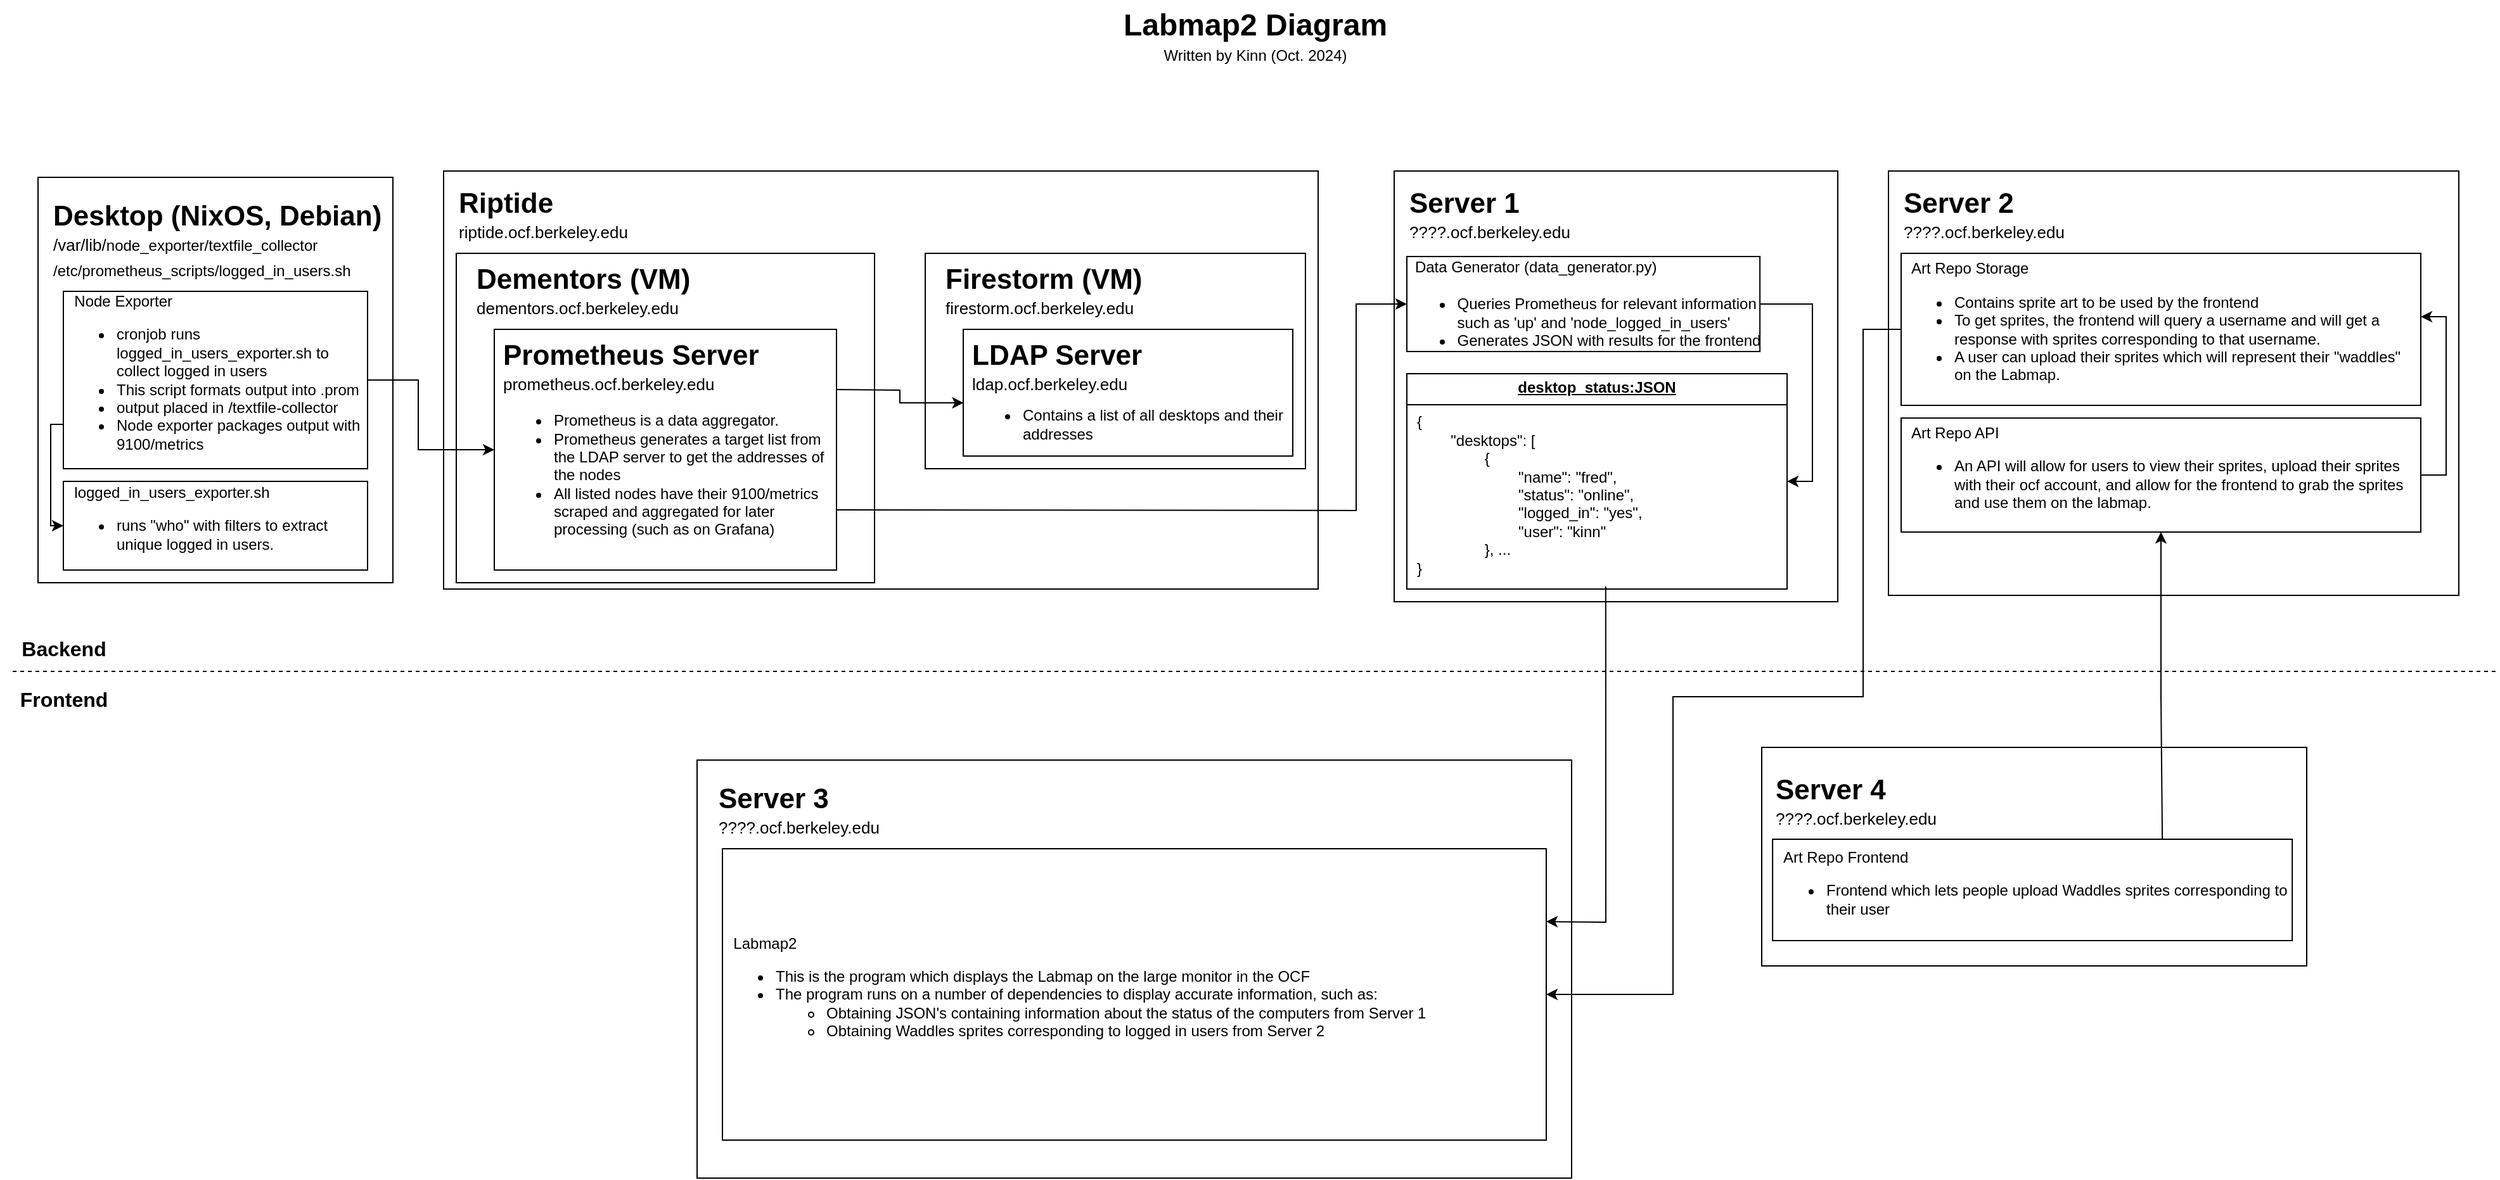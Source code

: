 <mxfile version="24.7.17">
  <diagram name="Page-1" id="e7e014a7-5840-1c2e-5031-d8a46d1fe8dd">
    <mxGraphModel dx="682" dy="422" grid="1" gridSize="10" guides="1" tooltips="1" connect="1" arrows="1" fold="1" page="1" pageScale="1" pageWidth="1980" pageHeight="1080" background="none" math="0" shadow="0">
      <root>
        <mxCell id="0" />
        <mxCell id="1" parent="0" />
        <mxCell id="_R0oTAtTKJcegxaHf9_w-74" value="" style="rounded=0;whiteSpace=wrap;html=1;" vertex="1" parent="1">
          <mxGeometry x="350" y="145" width="690" height="330" as="geometry" />
        </mxCell>
        <mxCell id="_R0oTAtTKJcegxaHf9_w-70" value="" style="rounded=0;whiteSpace=wrap;html=1;" vertex="1" parent="1">
          <mxGeometry x="360" y="210" width="330" height="260" as="geometry" />
        </mxCell>
        <mxCell id="_R0oTAtTKJcegxaHf9_w-41" value="" style="endArrow=none;dashed=1;html=1;rounded=0;" edge="1" parent="1">
          <mxGeometry width="50" height="50" relative="1" as="geometry">
            <mxPoint x="10" y="540" as="sourcePoint" />
            <mxPoint x="1970" y="540" as="targetPoint" />
          </mxGeometry>
        </mxCell>
        <mxCell id="_R0oTAtTKJcegxaHf9_w-42" value="Labmap2 Diagram" style="text;strokeColor=none;fillColor=none;html=1;fontSize=24;fontStyle=1;verticalAlign=middle;align=center;" vertex="1" parent="1">
          <mxGeometry x="940" y="10" width="100" height="40" as="geometry" />
        </mxCell>
        <mxCell id="_R0oTAtTKJcegxaHf9_w-43" value="&lt;font style=&quot;font-size: 16px;&quot;&gt;Frontend&lt;/font&gt;" style="text;strokeColor=none;fillColor=none;html=1;fontSize=24;fontStyle=1;verticalAlign=middle;align=center;" vertex="1" parent="1">
          <mxGeometry y="540" width="100" height="40" as="geometry" />
        </mxCell>
        <mxCell id="_R0oTAtTKJcegxaHf9_w-46" value="&lt;font style=&quot;font-size: 16px;&quot;&gt;Backend&lt;/font&gt;" style="text;strokeColor=none;fillColor=none;html=1;fontSize=24;fontStyle=1;verticalAlign=middle;align=center;" vertex="1" parent="1">
          <mxGeometry y="500" width="100" height="40" as="geometry" />
        </mxCell>
        <mxCell id="_R0oTAtTKJcegxaHf9_w-58" value="" style="rounded=0;whiteSpace=wrap;html=1;" vertex="1" parent="1">
          <mxGeometry x="30" y="150" width="280" height="320" as="geometry" />
        </mxCell>
        <mxCell id="_R0oTAtTKJcegxaHf9_w-59" value="&amp;nbsp; Node Exporter&lt;div&gt;&lt;ul&gt;&lt;li&gt;cronjob runs logged_in_users_exporter.sh to collect logged in users&lt;/li&gt;&lt;li&gt;This script formats output into .prom&lt;/li&gt;&lt;li&gt;output placed in /textfile-collector&lt;/li&gt;&lt;li&gt;Node exporter packages output with 9100/metrics&lt;/li&gt;&lt;/ul&gt;&lt;/div&gt;" style="rounded=0;whiteSpace=wrap;html=1;align=left;" vertex="1" parent="1">
          <mxGeometry x="50" y="240" width="240" height="140" as="geometry" />
        </mxCell>
        <mxCell id="_R0oTAtTKJcegxaHf9_w-61" value="&lt;font style=&quot;font-size: 22px;&quot;&gt;Desktop (NixOS, Debian)&lt;/font&gt;" style="text;strokeColor=none;fillColor=none;html=1;fontSize=24;fontStyle=1;verticalAlign=middle;align=left;" vertex="1" parent="1">
          <mxGeometry x="40" y="160" width="260" height="40" as="geometry" />
        </mxCell>
        <mxCell id="_R0oTAtTKJcegxaHf9_w-62" value="&amp;nbsp; logged_in_users_exporter.sh&lt;div&gt;&lt;ul&gt;&lt;li&gt;runs &quot;who&quot; with filters to extract unique logged in users.&lt;/li&gt;&lt;/ul&gt;&lt;/div&gt;" style="rounded=0;whiteSpace=wrap;html=1;align=left;" vertex="1" parent="1">
          <mxGeometry x="50" y="390" width="240" height="70" as="geometry" />
        </mxCell>
        <mxCell id="_R0oTAtTKJcegxaHf9_w-63" value="&lt;span style=&quot;font-size: 13px; font-weight: 400;&quot;&gt;/var/lib/&lt;/span&gt;&lt;span style=&quot;font-weight: normal; font-size: 12px;&quot;&gt;&lt;font style=&quot;font-size: 12px;&quot;&gt;node_exporter/textfile_collector&lt;/font&gt;&lt;/span&gt;" style="text;strokeColor=none;fillColor=none;html=1;fontSize=24;fontStyle=1;verticalAlign=middle;align=left;" vertex="1" parent="1">
          <mxGeometry x="40" y="190" width="260" height="20" as="geometry" />
        </mxCell>
        <mxCell id="_R0oTAtTKJcegxaHf9_w-64" value="&lt;span style=&quot;font-weight: 400;&quot;&gt;&lt;font style=&quot;font-size: 12px;&quot;&gt;/etc/prometheus_scripts/logged_in_users.sh&lt;/font&gt;&lt;/span&gt;" style="text;strokeColor=none;fillColor=none;html=1;fontSize=24;fontStyle=1;verticalAlign=middle;align=left;" vertex="1" parent="1">
          <mxGeometry x="40" y="210" width="260" height="20" as="geometry" />
        </mxCell>
        <mxCell id="_R0oTAtTKJcegxaHf9_w-65" value="" style="rounded=0;whiteSpace=wrap;html=1;" vertex="1" parent="1">
          <mxGeometry x="390" y="270" width="270" height="190" as="geometry" />
        </mxCell>
        <mxCell id="_R0oTAtTKJcegxaHf9_w-66" value="&lt;span style=&quot;font-size: 22px;&quot;&gt;Prometheus Server&lt;/span&gt;" style="text;strokeColor=none;fillColor=none;html=1;fontSize=24;fontStyle=1;verticalAlign=middle;align=left;" vertex="1" parent="1">
          <mxGeometry x="395" y="270" width="260" height="40" as="geometry" />
        </mxCell>
        <mxCell id="_R0oTAtTKJcegxaHf9_w-67" value="&lt;span style=&quot;font-size: 13px; font-weight: 400;&quot;&gt;prometheus.ocf.berkeley.edu&lt;/span&gt;" style="text;strokeColor=none;fillColor=none;html=1;fontSize=24;fontStyle=1;verticalAlign=middle;align=left;" vertex="1" parent="1">
          <mxGeometry x="395" y="300" width="260" height="20" as="geometry" />
        </mxCell>
        <mxCell id="_R0oTAtTKJcegxaHf9_w-69" value="&lt;ul style=&quot;font-size: 12px;&quot;&gt;&lt;li&gt;&lt;span style=&quot;font-size: 12px; font-weight: 400;&quot;&gt;Prometheus is a data aggregator.&lt;/span&gt;&lt;/li&gt;&lt;li&gt;&lt;span style=&quot;font-weight: 400;&quot;&gt;Prometheus generates a target list from&lt;br&gt;the LDAP server to get the addresses of&lt;br&gt;the nodes&lt;/span&gt;&lt;/li&gt;&lt;li&gt;&lt;span style=&quot;font-weight: 400;&quot;&gt;All listed nodes have their 9100/metrics&lt;br&gt;scraped and aggregated for later&lt;br&gt;processing (such as on Grafana)&lt;/span&gt;&lt;/li&gt;&lt;/ul&gt;" style="text;strokeColor=none;fillColor=none;html=1;fontSize=24;fontStyle=1;verticalAlign=middle;align=left;" vertex="1" parent="1">
          <mxGeometry x="395" y="330" width="260" height="110" as="geometry" />
        </mxCell>
        <mxCell id="_R0oTAtTKJcegxaHf9_w-72" value="&lt;span style=&quot;font-size: 22px;&quot;&gt;Dementors (VM)&lt;/span&gt;" style="text;strokeColor=none;fillColor=none;html=1;fontSize=24;fontStyle=1;verticalAlign=middle;align=left;" vertex="1" parent="1">
          <mxGeometry x="374" y="210" width="260" height="40" as="geometry" />
        </mxCell>
        <mxCell id="_R0oTAtTKJcegxaHf9_w-73" value="&lt;span style=&quot;font-size: 13px; font-weight: 400;&quot;&gt;dementors.ocf.berkeley.edu&lt;/span&gt;" style="text;strokeColor=none;fillColor=none;html=1;fontSize=24;fontStyle=1;verticalAlign=middle;align=left;" vertex="1" parent="1">
          <mxGeometry x="374" y="240" width="260" height="20" as="geometry" />
        </mxCell>
        <mxCell id="_R0oTAtTKJcegxaHf9_w-75" value="&lt;span style=&quot;font-size: 22px;&quot;&gt;Riptide&lt;/span&gt;" style="text;strokeColor=none;fillColor=none;html=1;fontSize=24;fontStyle=1;verticalAlign=middle;align=left;" vertex="1" parent="1">
          <mxGeometry x="360" y="150" width="260" height="40" as="geometry" />
        </mxCell>
        <mxCell id="_R0oTAtTKJcegxaHf9_w-76" value="&lt;span style=&quot;font-size: 13px; font-weight: 400;&quot;&gt;riptide.ocf.berkeley.edu&lt;/span&gt;" style="text;strokeColor=none;fillColor=none;html=1;fontSize=24;fontStyle=1;verticalAlign=middle;align=left;" vertex="1" parent="1">
          <mxGeometry x="360" y="180" width="260" height="20" as="geometry" />
        </mxCell>
        <mxCell id="_R0oTAtTKJcegxaHf9_w-77" value="" style="endArrow=classic;html=1;rounded=0;exitX=1;exitY=0.5;exitDx=0;exitDy=0;entryX=0;entryY=0.5;entryDx=0;entryDy=0;" edge="1" parent="1" source="_R0oTAtTKJcegxaHf9_w-59" target="_R0oTAtTKJcegxaHf9_w-65">
          <mxGeometry width="50" height="50" relative="1" as="geometry">
            <mxPoint x="520" y="490" as="sourcePoint" />
            <mxPoint x="570" y="440" as="targetPoint" />
            <Array as="points">
              <mxPoint x="330" y="310" />
              <mxPoint x="330" y="365" />
            </Array>
          </mxGeometry>
        </mxCell>
        <mxCell id="_R0oTAtTKJcegxaHf9_w-80" style="edgeStyle=orthogonalEdgeStyle;rounded=0;orthogonalLoop=1;jettySize=auto;html=1;exitX=0.5;exitY=1;exitDx=0;exitDy=0;" edge="1" parent="1" source="_R0oTAtTKJcegxaHf9_w-59" target="_R0oTAtTKJcegxaHf9_w-59">
          <mxGeometry relative="1" as="geometry" />
        </mxCell>
        <mxCell id="_R0oTAtTKJcegxaHf9_w-82" value="" style="endArrow=classic;html=1;rounded=0;exitX=0;exitY=0.75;exitDx=0;exitDy=0;entryX=0;entryY=0.5;entryDx=0;entryDy=0;" edge="1" parent="1" source="_R0oTAtTKJcegxaHf9_w-59" target="_R0oTAtTKJcegxaHf9_w-62">
          <mxGeometry width="50" height="50" relative="1" as="geometry">
            <mxPoint x="150" y="390" as="sourcePoint" />
            <mxPoint x="200" y="340" as="targetPoint" />
            <Array as="points">
              <mxPoint x="40" y="345" />
              <mxPoint x="40" y="425" />
            </Array>
          </mxGeometry>
        </mxCell>
        <mxCell id="_R0oTAtTKJcegxaHf9_w-83" value="" style="rounded=0;whiteSpace=wrap;html=1;" vertex="1" parent="1">
          <mxGeometry x="1100" y="145" width="350" height="340" as="geometry" />
        </mxCell>
        <mxCell id="_R0oTAtTKJcegxaHf9_w-84" value="&lt;span style=&quot;font-size: 22px;&quot;&gt;Server 1&lt;/span&gt;" style="text;strokeColor=none;fillColor=none;html=1;fontSize=24;fontStyle=1;verticalAlign=middle;align=left;" vertex="1" parent="1">
          <mxGeometry x="1110" y="150" width="260" height="40" as="geometry" />
        </mxCell>
        <mxCell id="_R0oTAtTKJcegxaHf9_w-85" value="&lt;span style=&quot;font-size: 13px; font-weight: 400;&quot;&gt;????.ocf.berkeley.edu&lt;/span&gt;" style="text;strokeColor=none;fillColor=none;html=1;fontSize=24;fontStyle=1;verticalAlign=middle;align=left;" vertex="1" parent="1">
          <mxGeometry x="1110" y="180" width="260" height="20" as="geometry" />
        </mxCell>
        <mxCell id="_R0oTAtTKJcegxaHf9_w-88" value="&lt;div style=&quot;font-size: 24px; font-weight: 700; text-align: left; text-wrap: nowrap;&quot;&gt;&lt;span style=&quot;font-size: 12px; font-weight: 400;&quot;&gt;&amp;nbsp; Data Generator (data_generator.py)&lt;/span&gt;&lt;/div&gt;&lt;ul style=&quot;font-weight: 700; text-align: left; text-wrap: nowrap;&quot;&gt;&lt;li&gt;&lt;span style=&quot;font-weight: 400;&quot;&gt;Queries Prometheus for relevant information&lt;br&gt;such as &#39;up&#39; and &#39;node_logged_in_users&#39;&lt;/span&gt;&lt;/li&gt;&lt;li&gt;&lt;span style=&quot;font-weight: 400;&quot;&gt;Generates JSON with results for the frontend&lt;/span&gt;&lt;/li&gt;&lt;/ul&gt;" style="rounded=0;whiteSpace=wrap;html=1;" vertex="1" parent="1">
          <mxGeometry x="1110" y="212.5" width="278.57" height="75" as="geometry" />
        </mxCell>
        <mxCell id="_R0oTAtTKJcegxaHf9_w-89" value="&lt;p style=&quot;margin:0px;margin-top:4px;text-align:center;text-decoration:underline;&quot;&gt;&lt;b&gt;desktop_status:JSON&lt;/b&gt;&lt;/p&gt;&lt;hr size=&quot;1&quot; style=&quot;border-style:solid;&quot;&gt;&lt;p style=&quot;margin:0px;margin-left:8px;&quot;&gt;{&lt;/p&gt;&lt;p style=&quot;margin:0px;margin-left:8px;&quot;&gt;&lt;span style=&quot;white-space: pre;&quot;&gt;&#x9;&lt;/span&gt;&quot;desktops&quot;: [&lt;/p&gt;&lt;p style=&quot;margin:0px;margin-left:8px;&quot;&gt;&lt;span style=&quot;white-space: pre;&quot;&gt;&#x9;&lt;/span&gt;&lt;span style=&quot;white-space: pre;&quot;&gt;&#x9;&lt;/span&gt;{&lt;br&gt;&lt;/p&gt;&lt;p style=&quot;margin:0px;margin-left:8px;&quot;&gt;&lt;span style=&quot;white-space: pre;&quot;&gt;&#x9;&lt;/span&gt;&lt;span style=&quot;white-space: pre;&quot;&gt;&#x9;&lt;/span&gt;&lt;span style=&quot;white-space: pre;&quot;&gt;&#x9;&lt;/span&gt;&quot;name&quot;: &quot;fred&quot;,&lt;br&gt;&lt;/p&gt;&lt;p style=&quot;margin:0px;margin-left:8px;&quot;&gt;&lt;span style=&quot;white-space: pre;&quot;&gt;&#x9;&lt;/span&gt;&lt;span style=&quot;white-space: pre;&quot;&gt;&#x9;&lt;/span&gt;&lt;span style=&quot;white-space: pre;&quot;&gt;&#x9;&lt;/span&gt;&quot;status&quot;: &quot;online&quot;,&lt;br&gt;&lt;/p&gt;&lt;p style=&quot;margin:0px;margin-left:8px;&quot;&gt;&lt;span style=&quot;white-space: pre;&quot;&gt;&#x9;&lt;/span&gt;&lt;span style=&quot;white-space: pre;&quot;&gt;&#x9;&lt;/span&gt;&lt;span style=&quot;white-space: pre;&quot;&gt;&#x9;&lt;/span&gt;&quot;logged_in&quot;: &quot;yes&quot;,&lt;br&gt;&lt;/p&gt;&lt;p style=&quot;margin:0px;margin-left:8px;&quot;&gt;&lt;span style=&quot;white-space: pre;&quot;&gt;&#x9;&lt;/span&gt;&lt;span style=&quot;white-space: pre;&quot;&gt;&#x9;&lt;/span&gt;&lt;span style=&quot;white-space: pre;&quot;&gt;&#x9;&lt;/span&gt;&quot;user&quot;: &quot;kinn&quot;&lt;br&gt;&lt;/p&gt;&lt;p style=&quot;margin:0px;margin-left:8px;&quot;&gt;&lt;span style=&quot;white-space: pre;&quot;&gt;&#x9;&lt;/span&gt;&lt;span style=&quot;white-space: pre;&quot;&gt;&#x9;&lt;/span&gt;}, ...&lt;br&gt;&lt;/p&gt;&lt;p style=&quot;margin:0px;margin-left:8px;&quot;&gt;}&lt;/p&gt;&lt;p style=&quot;margin:0px;margin-left:8px;&quot;&gt;&lt;span style=&quot;white-space: pre;&quot;&gt;&#x9;&lt;/span&gt;&lt;br&gt;&lt;/p&gt;" style="verticalAlign=top;align=left;overflow=fill;html=1;whiteSpace=wrap;" vertex="1" parent="1">
          <mxGeometry x="1110" y="305" width="300" height="170" as="geometry" />
        </mxCell>
        <mxCell id="_R0oTAtTKJcegxaHf9_w-91" value="" style="endArrow=classic;html=1;rounded=0;exitX=1;exitY=0.5;exitDx=0;exitDy=0;entryX=1;entryY=0.5;entryDx=0;entryDy=0;" edge="1" parent="1" source="_R0oTAtTKJcegxaHf9_w-88" target="_R0oTAtTKJcegxaHf9_w-89">
          <mxGeometry width="50" height="50" relative="1" as="geometry">
            <mxPoint x="1130" y="365" as="sourcePoint" />
            <mxPoint x="1180" y="315" as="targetPoint" />
            <Array as="points">
              <mxPoint x="1430" y="250" />
              <mxPoint x="1430" y="390" />
            </Array>
          </mxGeometry>
        </mxCell>
        <mxCell id="_R0oTAtTKJcegxaHf9_w-94" value="" style="rounded=0;whiteSpace=wrap;html=1;" vertex="1" parent="1">
          <mxGeometry x="730" y="210" width="300" height="170" as="geometry" />
        </mxCell>
        <mxCell id="_R0oTAtTKJcegxaHf9_w-95" value="" style="rounded=0;whiteSpace=wrap;html=1;" vertex="1" parent="1">
          <mxGeometry x="760" y="270" width="260" height="100" as="geometry" />
        </mxCell>
        <mxCell id="_R0oTAtTKJcegxaHf9_w-96" value="&lt;span style=&quot;font-size: 22px;&quot;&gt;LDAP Server&lt;/span&gt;" style="text;strokeColor=none;fillColor=none;html=1;fontSize=24;fontStyle=1;verticalAlign=middle;align=left;" vertex="1" parent="1">
          <mxGeometry x="765" y="270" width="260" height="40" as="geometry" />
        </mxCell>
        <mxCell id="_R0oTAtTKJcegxaHf9_w-97" value="&lt;span style=&quot;font-size: 13px; font-weight: 400;&quot;&gt;ldap.ocf.berkeley.edu&lt;/span&gt;" style="text;strokeColor=none;fillColor=none;html=1;fontSize=24;fontStyle=1;verticalAlign=middle;align=left;" vertex="1" parent="1">
          <mxGeometry x="765" y="300" width="260" height="20" as="geometry" />
        </mxCell>
        <mxCell id="_R0oTAtTKJcegxaHf9_w-98" value="&lt;ul style=&quot;font-size: 12px;&quot;&gt;&lt;li&gt;&lt;span style=&quot;font-weight: 400;&quot;&gt;Contains a list of all desktops and their&lt;br&gt;addresses&lt;/span&gt;&lt;/li&gt;&lt;/ul&gt;" style="text;strokeColor=none;fillColor=none;html=1;fontSize=24;fontStyle=1;verticalAlign=middle;align=left;" vertex="1" parent="1">
          <mxGeometry x="765" y="330" width="260" height="30" as="geometry" />
        </mxCell>
        <mxCell id="_R0oTAtTKJcegxaHf9_w-99" value="&lt;span style=&quot;font-size: 22px;&quot;&gt;Firestorm (VM)&lt;/span&gt;" style="text;strokeColor=none;fillColor=none;html=1;fontSize=24;fontStyle=1;verticalAlign=middle;align=left;" vertex="1" parent="1">
          <mxGeometry x="744" y="210" width="260" height="40" as="geometry" />
        </mxCell>
        <mxCell id="_R0oTAtTKJcegxaHf9_w-100" value="&lt;span style=&quot;font-size: 13px; font-weight: 400;&quot;&gt;firestorm.ocf.berkeley.edu&lt;/span&gt;" style="text;strokeColor=none;fillColor=none;html=1;fontSize=24;fontStyle=1;verticalAlign=middle;align=left;" vertex="1" parent="1">
          <mxGeometry x="744" y="240" width="260" height="20" as="geometry" />
        </mxCell>
        <mxCell id="_R0oTAtTKJcegxaHf9_w-101" value="" style="endArrow=classic;html=1;rounded=0;exitX=1;exitY=0.25;exitDx=0;exitDy=0;entryX=0.001;entryY=0.58;entryDx=0;entryDy=0;entryPerimeter=0;" edge="1" parent="1" source="_R0oTAtTKJcegxaHf9_w-65" target="_R0oTAtTKJcegxaHf9_w-95">
          <mxGeometry width="50" height="50" relative="1" as="geometry">
            <mxPoint x="740" y="400" as="sourcePoint" />
            <mxPoint x="790" y="350" as="targetPoint" />
            <Array as="points">
              <mxPoint x="710" y="318" />
              <mxPoint x="710" y="328" />
            </Array>
          </mxGeometry>
        </mxCell>
        <mxCell id="_R0oTAtTKJcegxaHf9_w-102" value="" style="endArrow=classic;html=1;rounded=0;exitX=1;exitY=0.75;exitDx=0;exitDy=0;entryX=0;entryY=0.5;entryDx=0;entryDy=0;" edge="1" parent="1" source="_R0oTAtTKJcegxaHf9_w-65" target="_R0oTAtTKJcegxaHf9_w-88">
          <mxGeometry width="50" height="50" relative="1" as="geometry">
            <mxPoint x="740" y="400" as="sourcePoint" />
            <mxPoint x="790" y="350" as="targetPoint" />
            <Array as="points">
              <mxPoint x="1070" y="413" />
              <mxPoint x="1070" y="250" />
            </Array>
          </mxGeometry>
        </mxCell>
        <mxCell id="_R0oTAtTKJcegxaHf9_w-103" value="" style="rounded=0;whiteSpace=wrap;html=1;" vertex="1" parent="1">
          <mxGeometry x="1490" y="145" width="450" height="335" as="geometry" />
        </mxCell>
        <mxCell id="_R0oTAtTKJcegxaHf9_w-104" value="&lt;span style=&quot;font-size: 22px;&quot;&gt;Server 2&lt;/span&gt;" style="text;strokeColor=none;fillColor=none;html=1;fontSize=24;fontStyle=1;verticalAlign=middle;align=left;" vertex="1" parent="1">
          <mxGeometry x="1500" y="150" width="260" height="40" as="geometry" />
        </mxCell>
        <mxCell id="_R0oTAtTKJcegxaHf9_w-105" value="&lt;span style=&quot;font-size: 13px; font-weight: 400;&quot;&gt;????.ocf.berkeley.edu&lt;/span&gt;" style="text;strokeColor=none;fillColor=none;html=1;fontSize=24;fontStyle=1;verticalAlign=middle;align=left;" vertex="1" parent="1">
          <mxGeometry x="1500" y="180" width="260" height="20" as="geometry" />
        </mxCell>
        <mxCell id="_R0oTAtTKJcegxaHf9_w-106" value="&amp;nbsp; Art Repo Storage&lt;div&gt;&lt;ul&gt;&lt;li&gt;Contains sprite art to be used by the frontend&lt;/li&gt;&lt;li&gt;To get sprites, the frontend will query a username and will get a&lt;br&gt;response with sprites corresponding to that username.&lt;/li&gt;&lt;li&gt;A user can upload their sprites which will represent their &quot;waddles&quot;&lt;br&gt;on the Labmap.&lt;/li&gt;&lt;/ul&gt;&lt;/div&gt;" style="rounded=0;whiteSpace=wrap;html=1;align=left;" vertex="1" parent="1">
          <mxGeometry x="1500" y="210" width="410" height="120" as="geometry" />
        </mxCell>
        <mxCell id="_R0oTAtTKJcegxaHf9_w-125" value="&amp;nbsp; Art Repo API&lt;div&gt;&lt;ul&gt;&lt;li&gt;An API will allow for users to view their sprites, upload their sprites with their ocf account, and allow for the frontend to grab the sprites and use them on the labmap.&lt;/li&gt;&lt;/ul&gt;&lt;/div&gt;" style="rounded=0;whiteSpace=wrap;html=1;align=left;" vertex="1" parent="1">
          <mxGeometry x="1500" y="340" width="410" height="90" as="geometry" />
        </mxCell>
        <mxCell id="_R0oTAtTKJcegxaHf9_w-127" value="&lt;span style=&quot;font-weight: normal;&quot;&gt;&lt;font style=&quot;font-size: 12px;&quot;&gt;Written by Kinn (Oct. 2024)&lt;/font&gt;&lt;/span&gt;" style="text;strokeColor=none;fillColor=none;html=1;fontSize=24;fontStyle=1;verticalAlign=middle;align=center;" vertex="1" parent="1">
          <mxGeometry x="940" y="30" width="100" height="40" as="geometry" />
        </mxCell>
        <mxCell id="_R0oTAtTKJcegxaHf9_w-128" value="" style="rounded=0;whiteSpace=wrap;html=1;" vertex="1" parent="1">
          <mxGeometry x="550" y="610" width="690" height="330" as="geometry" />
        </mxCell>
        <mxCell id="_R0oTAtTKJcegxaHf9_w-129" value="&lt;span style=&quot;font-size: 22px;&quot;&gt;Server 3&lt;/span&gt;" style="text;strokeColor=none;fillColor=none;html=1;fontSize=24;fontStyle=1;verticalAlign=middle;align=left;" vertex="1" parent="1">
          <mxGeometry x="565" y="620" width="260" height="40" as="geometry" />
        </mxCell>
        <mxCell id="_R0oTAtTKJcegxaHf9_w-130" value="&lt;span style=&quot;font-size: 13px; font-weight: 400;&quot;&gt;????.ocf.berkeley.edu&lt;/span&gt;" style="text;strokeColor=none;fillColor=none;html=1;fontSize=24;fontStyle=1;verticalAlign=middle;align=left;" vertex="1" parent="1">
          <mxGeometry x="565" y="650" width="260" height="20" as="geometry" />
        </mxCell>
        <mxCell id="_R0oTAtTKJcegxaHf9_w-132" value="&amp;nbsp; Labmap2&lt;div&gt;&lt;ul&gt;&lt;li&gt;This is the program which displays the Labmap on the large monitor in the OCF&lt;/li&gt;&lt;li&gt;The program runs on a number of dependencies to display accurate information, such as:&lt;/li&gt;&lt;ul&gt;&lt;li&gt;Obtaining JSON&#39;s containing information about the status of the computers from Server 1&lt;/li&gt;&lt;li&gt;Obtaining Waddles sprites corresponding to logged in users from Server 2&lt;/li&gt;&lt;/ul&gt;&lt;/ul&gt;&lt;/div&gt;" style="rounded=0;whiteSpace=wrap;html=1;align=left;" vertex="1" parent="1">
          <mxGeometry x="570" y="680" width="650" height="230" as="geometry" />
        </mxCell>
        <mxCell id="_R0oTAtTKJcegxaHf9_w-133" value="" style="rounded=0;whiteSpace=wrap;html=1;" vertex="1" parent="1">
          <mxGeometry x="1390" y="600" width="430" height="172.5" as="geometry" />
        </mxCell>
        <mxCell id="_R0oTAtTKJcegxaHf9_w-134" value="&lt;span style=&quot;font-size: 22px;&quot;&gt;Server 4&lt;/span&gt;" style="text;strokeColor=none;fillColor=none;html=1;fontSize=24;fontStyle=1;verticalAlign=middle;align=left;" vertex="1" parent="1">
          <mxGeometry x="1398.57" y="612.5" width="260" height="40" as="geometry" />
        </mxCell>
        <mxCell id="_R0oTAtTKJcegxaHf9_w-135" value="&lt;span style=&quot;font-size: 13px; font-weight: 400;&quot;&gt;????.ocf.berkeley.edu&lt;/span&gt;" style="text;strokeColor=none;fillColor=none;html=1;fontSize=24;fontStyle=1;verticalAlign=middle;align=left;" vertex="1" parent="1">
          <mxGeometry x="1398.57" y="642.5" width="260" height="20" as="geometry" />
        </mxCell>
        <mxCell id="_R0oTAtTKJcegxaHf9_w-136" value="&amp;nbsp; Art Repo Frontend&lt;div&gt;&lt;ul&gt;&lt;li&gt;Frontend which lets people upload Waddles sprites corresponding to their user&lt;/li&gt;&lt;/ul&gt;&lt;/div&gt;" style="rounded=0;whiteSpace=wrap;html=1;align=left;" vertex="1" parent="1">
          <mxGeometry x="1398.57" y="672.5" width="410" height="80" as="geometry" />
        </mxCell>
        <mxCell id="_R0oTAtTKJcegxaHf9_w-137" value="" style="endArrow=classic;html=1;rounded=0;exitX=0.75;exitY=0;exitDx=0;exitDy=0;entryX=0.5;entryY=1;entryDx=0;entryDy=0;" edge="1" parent="1" source="_R0oTAtTKJcegxaHf9_w-136" target="_R0oTAtTKJcegxaHf9_w-125">
          <mxGeometry width="50" height="50" relative="1" as="geometry">
            <mxPoint x="1230" y="470" as="sourcePoint" />
            <mxPoint x="1280" y="420" as="targetPoint" />
            <Array as="points">
              <mxPoint x="1705" y="560" />
            </Array>
          </mxGeometry>
        </mxCell>
        <mxCell id="_R0oTAtTKJcegxaHf9_w-138" value="" style="endArrow=classic;html=1;rounded=0;exitX=1;exitY=0.5;exitDx=0;exitDy=0;entryX=1;entryY=0.417;entryDx=0;entryDy=0;entryPerimeter=0;" edge="1" parent="1" source="_R0oTAtTKJcegxaHf9_w-125" target="_R0oTAtTKJcegxaHf9_w-106">
          <mxGeometry width="50" height="50" relative="1" as="geometry">
            <mxPoint x="1610" y="430" as="sourcePoint" />
            <mxPoint x="1660" y="380" as="targetPoint" />
            <Array as="points">
              <mxPoint x="1930" y="385" />
              <mxPoint x="1930" y="260" />
            </Array>
          </mxGeometry>
        </mxCell>
        <mxCell id="_R0oTAtTKJcegxaHf9_w-139" value="" style="endArrow=classic;html=1;rounded=0;entryX=1;entryY=0.5;entryDx=0;entryDy=0;exitX=0;exitY=0.5;exitDx=0;exitDy=0;" edge="1" parent="1" source="_R0oTAtTKJcegxaHf9_w-106" target="_R0oTAtTKJcegxaHf9_w-132">
          <mxGeometry width="50" height="50" relative="1" as="geometry">
            <mxPoint x="1350" y="795" as="sourcePoint" />
            <mxPoint x="1320" y="710" as="targetPoint" />
            <Array as="points">
              <mxPoint x="1470" y="270" />
              <mxPoint x="1470" y="560" />
              <mxPoint x="1320" y="560" />
              <mxPoint x="1320" y="795" />
            </Array>
          </mxGeometry>
        </mxCell>
        <mxCell id="_R0oTAtTKJcegxaHf9_w-140" value="" style="endArrow=classic;html=1;rounded=0;entryX=1;entryY=0.25;entryDx=0;entryDy=0;exitX=0.523;exitY=0.988;exitDx=0;exitDy=0;exitPerimeter=0;" edge="1" parent="1" source="_R0oTAtTKJcegxaHf9_w-89" target="_R0oTAtTKJcegxaHf9_w-132">
          <mxGeometry width="50" height="50" relative="1" as="geometry">
            <mxPoint x="1000" y="590" as="sourcePoint" />
            <mxPoint x="1050" y="540" as="targetPoint" />
            <Array as="points">
              <mxPoint x="1267" y="738" />
            </Array>
          </mxGeometry>
        </mxCell>
      </root>
    </mxGraphModel>
  </diagram>
</mxfile>
